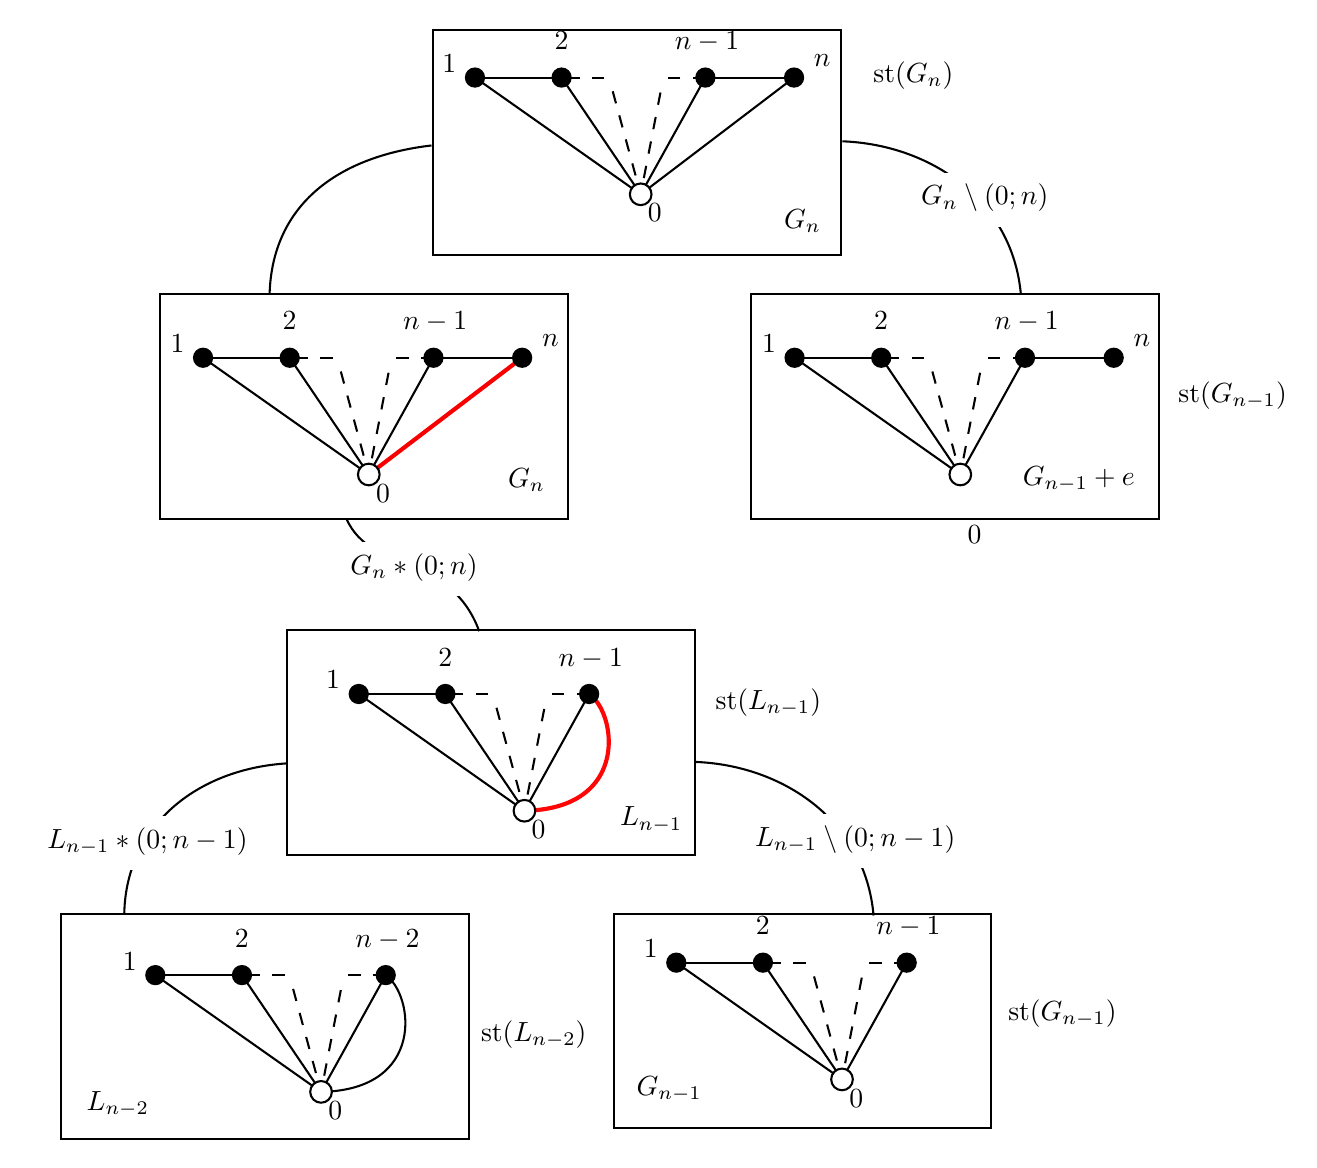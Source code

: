 
\tikzset{every picture/.style={line width=0.75pt}} %set default line width to 0.75pt        

\begin{tikzpicture}[x=0.75pt,y=0.75pt,yscale=-1,xscale=1]
%uncomment if require: \path (0,576); %set diagram left start at 0, and has height of 576

%Curve Lines [id:da8669354670236356] 
\draw [color={rgb, 255:red, 255; green, 6; blue, 6 }  ,draw opacity=1 ][line width=1.5]    (283.56,323.15) .. controls (288.81,326.79) and (292.92,335.95) .. (293.02,345.85) .. controls (293.18,361.45) and (283.4,378.87) .. (252.4,379.4) ;
%Straight Lines [id:da6666543921521102] 
\draw    (252.4,379.4) -- (172.56,323.15) ;
%Shape: Ellipse [id:dp564154374957009] 
\draw  [color={rgb, 255:red, 0; green, 0; blue, 0 }  ,draw opacity=1 ][fill={rgb, 255:red, 0; green, 0; blue, 0 }  ,fill opacity=1 ] (172.56,318.78) .. controls (174.98,318.78) and (176.93,320.73) .. (176.93,323.15) .. controls (176.93,325.56) and (174.98,327.52) .. (172.56,327.52) .. controls (170.15,327.52) and (168.19,325.56) .. (168.19,323.15) .. controls (168.19,320.73) and (170.15,318.78) .. (172.56,318.78) -- cycle ;
%Shape: Ellipse [id:dp28173511608179647] 
\draw  [color={rgb, 255:red, 0; green, 0; blue, 0 }  ,draw opacity=1 ][fill={rgb, 255:red, 0; green, 0; blue, 0 }  ,fill opacity=1 ] (214.3,318.78) .. controls (216.72,318.78) and (218.67,320.73) .. (218.67,323.15) .. controls (218.67,325.56) and (216.72,327.52) .. (214.3,327.52) .. controls (211.89,327.52) and (209.93,325.56) .. (209.93,323.15) .. controls (209.93,320.73) and (211.89,318.78) .. (214.3,318.78) -- cycle ;
%Shape: Ellipse [id:dp15676330790017] 
\draw  [color={rgb, 255:red, 0; green, 0; blue, 0 }  ,draw opacity=1 ][fill={rgb, 255:red, 0; green, 0; blue, 0 }  ,fill opacity=1 ] (283.56,318.78) .. controls (285.98,318.78) and (287.93,320.73) .. (287.93,323.15) .. controls (287.93,325.56) and (285.98,327.52) .. (283.56,327.52) .. controls (281.15,327.52) and (279.19,325.56) .. (279.19,323.15) .. controls (279.19,320.73) and (281.15,318.78) .. (283.56,318.78) -- cycle ;
%Straight Lines [id:da7830757686351593] 
\draw    (252.4,379.4) -- (214.3,323.15) ;
%Straight Lines [id:da7022320421293531] 
\draw    (252.4,379.4) -- (283.56,323.15) ;
%Straight Lines [id:da6914977779217648] 
\draw    (214.3,323.15) -- (172.56,323.15) ;
%Straight Lines [id:da7555192427993374] 
\draw  [dash pattern={on 4.5pt off 4.5pt}]  (283.56,323.15) -- (262.93,323.15) ;
%Straight Lines [id:da6208562769972856] 
\draw  [dash pattern={on 4.5pt off 4.5pt}]  (234.93,323.15) -- (214.3,323.15) ;
%Straight Lines [id:da5850017365910964] 
\draw  [dash pattern={on 4.5pt off 4.5pt}]  (238.93,329.78) -- (252.4,379.4) ;
%Straight Lines [id:da961024386011617] 
\draw  [dash pattern={on 4.5pt off 4.5pt}]  (261.93,330.37) -- (252.4,379.4) ;
%Shape: Ellipse [id:dp9334277572092093] 
\draw  [fill={rgb, 255:red, 255; green, 255; blue, 255 }  ,fill opacity=1 ] (252.4,384.62) .. controls (249.51,384.62) and (247.18,382.28) .. (247.18,379.4) .. controls (247.18,376.52) and (249.51,374.18) .. (252.4,374.18) .. controls (255.28,374.18) and (257.62,376.52) .. (257.62,379.4) .. controls (257.62,382.28) and (255.28,384.62) .. (252.4,384.62) -- cycle ;

%Straight Lines [id:da14260899954333728] 
\draw [color={rgb, 255:red, 249; green, 0; blue, 0 }  ,draw opacity=1 ][line width=1.5]    (177.4,217.4) -- (251.3,161.15) ;
%Straight Lines [id:da8447458130773842] 
\draw    (308.4,82.4) -- (228.56,26.15) ;
%Shape: Ellipse [id:dp5952065262195692] 
\draw  [color={rgb, 255:red, 0; green, 0; blue, 0 }  ,draw opacity=1 ][fill={rgb, 255:red, 0; green, 0; blue, 0 }  ,fill opacity=1 ] (228.56,21.78) .. controls (230.98,21.78) and (232.93,23.73) .. (232.93,26.15) .. controls (232.93,28.56) and (230.98,30.52) .. (228.56,30.52) .. controls (226.15,30.52) and (224.19,28.56) .. (224.19,26.15) .. controls (224.19,23.73) and (226.15,21.78) .. (228.56,21.78) -- cycle ;
%Shape: Ellipse [id:dp23892608406057647] 
\draw  [color={rgb, 255:red, 0; green, 0; blue, 0 }  ,draw opacity=1 ][fill={rgb, 255:red, 0; green, 0; blue, 0 }  ,fill opacity=1 ] (270.3,21.78) .. controls (272.72,21.78) and (274.67,23.73) .. (274.67,26.15) .. controls (274.67,28.56) and (272.72,30.52) .. (270.3,30.52) .. controls (267.89,30.52) and (265.93,28.56) .. (265.93,26.15) .. controls (265.93,23.73) and (267.89,21.78) .. (270.3,21.78) -- cycle ;
%Shape: Ellipse [id:dp38020466923796103] 
\draw  [color={rgb, 255:red, 0; green, 0; blue, 0 }  ,draw opacity=1 ][fill={rgb, 255:red, 0; green, 0; blue, 0 }  ,fill opacity=1 ] (339.56,21.78) .. controls (341.98,21.78) and (343.93,23.73) .. (343.93,26.15) .. controls (343.93,28.56) and (341.98,30.52) .. (339.56,30.52) .. controls (337.15,30.52) and (335.19,28.56) .. (335.19,26.15) .. controls (335.19,23.73) and (337.15,21.78) .. (339.56,21.78) -- cycle ;
%Shape: Ellipse [id:dp345256065933931] 
\draw  [color={rgb, 255:red, 0; green, 0; blue, 0 }  ,draw opacity=1 ][fill={rgb, 255:red, 0; green, 0; blue, 0 }  ,fill opacity=1 ] (382.3,21.78) .. controls (384.72,21.78) and (386.67,23.73) .. (386.67,26.15) .. controls (386.67,28.56) and (384.72,30.52) .. (382.3,30.52) .. controls (379.89,30.52) and (377.93,28.56) .. (377.93,26.15) .. controls (377.93,23.73) and (379.89,21.78) .. (382.3,21.78) -- cycle ;
%Straight Lines [id:da378811833300136] 
\draw    (308.4,82.4) -- (270.3,26.15) ;
%Straight Lines [id:da44739744148355] 
\draw    (308.4,82.4) -- (339.56,26.15) ;
%Straight Lines [id:da5688873578896141] 
\draw    (308.4,82.4) -- (382.3,26.15) ;
%Straight Lines [id:da2984456166655194] 
\draw    (270.3,26.15) -- (228.56,26.15) ;
%Straight Lines [id:da07190559895603865] 
\draw    (382.3,26.15) -- (339.56,26.15) ;
%Straight Lines [id:da56238686779793] 
\draw  [dash pattern={on 4.5pt off 4.5pt}]  (339.56,26.15) -- (318.93,26.15) ;
%Straight Lines [id:da09624617985604322] 
\draw  [dash pattern={on 4.5pt off 4.5pt}]  (290.93,26.15) -- (270.3,26.15) ;
%Straight Lines [id:da6699441197747775] 
\draw  [dash pattern={on 4.5pt off 4.5pt}]  (294.93,32.78) -- (308.4,82.4) ;
%Straight Lines [id:da696197553430709] 
\draw  [dash pattern={on 4.5pt off 4.5pt}]  (317.93,33.37) -- (308.4,82.4) ;
%Shape: Ellipse [id:dp9593514982880491] 
\draw  [fill={rgb, 255:red, 255; green, 255; blue, 255 }  ,fill opacity=1 ] (308.4,87.62) .. controls (305.51,87.62) and (303.18,85.28) .. (303.18,82.4) .. controls (303.18,79.52) and (305.51,77.18) .. (308.4,77.18) .. controls (311.28,77.18) and (313.62,79.52) .. (313.62,82.4) .. controls (313.62,85.28) and (311.28,87.62) .. (308.4,87.62) -- cycle ;
%Straight Lines [id:da2835215294748954] 
\draw    (177.4,217.4) -- (97.56,161.15) ;
%Shape: Ellipse [id:dp10023603626451405] 
\draw  [color={rgb, 255:red, 0; green, 0; blue, 0 }  ,draw opacity=1 ][fill={rgb, 255:red, 0; green, 0; blue, 0 }  ,fill opacity=1 ] (97.56,156.78) .. controls (99.98,156.78) and (101.93,158.73) .. (101.93,161.15) .. controls (101.93,163.56) and (99.98,165.52) .. (97.56,165.52) .. controls (95.15,165.52) and (93.19,163.56) .. (93.19,161.15) .. controls (93.19,158.73) and (95.15,156.78) .. (97.56,156.78) -- cycle ;
%Shape: Ellipse [id:dp2763142695210723] 
\draw  [color={rgb, 255:red, 0; green, 0; blue, 0 }  ,draw opacity=1 ][fill={rgb, 255:red, 0; green, 0; blue, 0 }  ,fill opacity=1 ] (139.3,156.78) .. controls (141.72,156.78) and (143.67,158.73) .. (143.67,161.15) .. controls (143.67,163.56) and (141.72,165.52) .. (139.3,165.52) .. controls (136.89,165.52) and (134.93,163.56) .. (134.93,161.15) .. controls (134.93,158.73) and (136.89,156.78) .. (139.3,156.78) -- cycle ;
%Shape: Ellipse [id:dp723931300581582] 
\draw  [color={rgb, 255:red, 0; green, 0; blue, 0 }  ,draw opacity=1 ][fill={rgb, 255:red, 0; green, 0; blue, 0 }  ,fill opacity=1 ] (208.56,156.78) .. controls (210.98,156.78) and (212.93,158.73) .. (212.93,161.15) .. controls (212.93,163.56) and (210.98,165.52) .. (208.56,165.52) .. controls (206.15,165.52) and (204.19,163.56) .. (204.19,161.15) .. controls (204.19,158.73) and (206.15,156.78) .. (208.56,156.78) -- cycle ;
%Shape: Ellipse [id:dp800919675687356] 
\draw  [color={rgb, 255:red, 0; green, 0; blue, 0 }  ,draw opacity=1 ][fill={rgb, 255:red, 0; green, 0; blue, 0 }  ,fill opacity=1 ] (251.3,156.78) .. controls (253.72,156.78) and (255.67,158.73) .. (255.67,161.15) .. controls (255.67,163.56) and (253.72,165.52) .. (251.3,165.52) .. controls (248.89,165.52) and (246.93,163.56) .. (246.93,161.15) .. controls (246.93,158.73) and (248.89,156.78) .. (251.3,156.78) -- cycle ;
%Straight Lines [id:da6286694801726476] 
\draw    (177.4,217.4) -- (139.3,161.15) ;
%Straight Lines [id:da48000527503790513] 
\draw    (177.4,217.4) -- (208.56,161.15) ;
%Straight Lines [id:da15296154902164072] 
\draw    (139.3,161.15) -- (97.56,161.15) ;
%Straight Lines [id:da46627085887301845] 
\draw    (251.3,161.15) -- (208.56,161.15) ;
%Straight Lines [id:da7261222496580892] 
\draw  [dash pattern={on 4.5pt off 4.5pt}]  (208.56,161.15) -- (187.93,161.15) ;
%Straight Lines [id:da1547696483908083] 
\draw  [dash pattern={on 4.5pt off 4.5pt}]  (159.93,161.15) -- (139.3,161.15) ;
%Straight Lines [id:da2943084040495776] 
\draw  [dash pattern={on 4.5pt off 4.5pt}]  (163.93,167.78) -- (177.4,217.4) ;
%Straight Lines [id:da6086097913882886] 
\draw  [dash pattern={on 4.5pt off 4.5pt}]  (186.93,168.37) -- (177.4,217.4) ;
%Shape: Ellipse [id:dp08570572986120073] 
\draw  [fill={rgb, 255:red, 255; green, 255; blue, 255 }  ,fill opacity=1 ] (177.4,222.62) .. controls (174.51,222.62) and (172.18,220.28) .. (172.18,217.4) .. controls (172.18,214.52) and (174.51,212.18) .. (177.4,212.18) .. controls (180.28,212.18) and (182.62,214.52) .. (182.62,217.4) .. controls (182.62,220.28) and (180.28,222.62) .. (177.4,222.62) -- cycle ;
%Straight Lines [id:da3970171529157698] 
\draw    (462.4,217.4) -- (382.56,161.15) ;
%Shape: Ellipse [id:dp7528752988577327] 
\draw  [color={rgb, 255:red, 0; green, 0; blue, 0 }  ,draw opacity=1 ][fill={rgb, 255:red, 0; green, 0; blue, 0 }  ,fill opacity=1 ] (382.56,156.78) .. controls (384.98,156.78) and (386.93,158.73) .. (386.93,161.15) .. controls (386.93,163.56) and (384.98,165.52) .. (382.56,165.52) .. controls (380.15,165.52) and (378.19,163.56) .. (378.19,161.15) .. controls (378.19,158.73) and (380.15,156.78) .. (382.56,156.78) -- cycle ;
%Shape: Ellipse [id:dp7358543991543025] 
\draw  [color={rgb, 255:red, 0; green, 0; blue, 0 }  ,draw opacity=1 ][fill={rgb, 255:red, 0; green, 0; blue, 0 }  ,fill opacity=1 ] (424.3,156.78) .. controls (426.72,156.78) and (428.67,158.73) .. (428.67,161.15) .. controls (428.67,163.56) and (426.72,165.52) .. (424.3,165.52) .. controls (421.89,165.52) and (419.93,163.56) .. (419.93,161.15) .. controls (419.93,158.73) and (421.89,156.78) .. (424.3,156.78) -- cycle ;
%Shape: Ellipse [id:dp02851587327396743] 
\draw  [color={rgb, 255:red, 0; green, 0; blue, 0 }  ,draw opacity=1 ][fill={rgb, 255:red, 0; green, 0; blue, 0 }  ,fill opacity=1 ] (493.56,156.78) .. controls (495.98,156.78) and (497.93,158.73) .. (497.93,161.15) .. controls (497.93,163.56) and (495.98,165.52) .. (493.56,165.52) .. controls (491.15,165.52) and (489.19,163.56) .. (489.19,161.15) .. controls (489.19,158.73) and (491.15,156.78) .. (493.56,156.78) -- cycle ;
%Shape: Ellipse [id:dp110994416882648] 
\draw  [color={rgb, 255:red, 0; green, 0; blue, 0 }  ,draw opacity=1 ][fill={rgb, 255:red, 0; green, 0; blue, 0 }  ,fill opacity=1 ] (536.3,156.78) .. controls (538.72,156.78) and (540.67,158.73) .. (540.67,161.15) .. controls (540.67,163.56) and (538.72,165.52) .. (536.3,165.52) .. controls (533.89,165.52) and (531.93,163.56) .. (531.93,161.15) .. controls (531.93,158.73) and (533.89,156.78) .. (536.3,156.78) -- cycle ;
%Straight Lines [id:da17727079534849288] 
\draw    (462.4,217.4) -- (424.3,161.15) ;
%Straight Lines [id:da743221588098796] 
\draw    (462.4,217.4) -- (493.56,161.15) ;
%Straight Lines [id:da3040405358034053] 
\draw    (424.3,161.15) -- (382.56,161.15) ;
%Straight Lines [id:da3417530827773887] 
\draw    (536.3,161.15) -- (493.56,161.15) ;
%Straight Lines [id:da7603981308671308] 
\draw  [dash pattern={on 4.5pt off 4.5pt}]  (493.56,161.15) -- (472.93,161.15) ;
%Straight Lines [id:da7916944471515179] 
\draw  [dash pattern={on 4.5pt off 4.5pt}]  (444.93,161.15) -- (424.3,161.15) ;
%Straight Lines [id:da7934938385867747] 
\draw  [dash pattern={on 4.5pt off 4.5pt}]  (448.93,167.78) -- (462.4,217.4) ;
%Straight Lines [id:da7590778786051848] 
\draw  [dash pattern={on 4.5pt off 4.5pt}]  (471.93,168.37) -- (462.4,217.4) ;
%Shape: Ellipse [id:dp7843154378795492] 
\draw  [fill={rgb, 255:red, 255; green, 255; blue, 255 }  ,fill opacity=1 ] (462.4,222.62) .. controls (459.51,222.62) and (457.18,220.28) .. (457.18,217.4) .. controls (457.18,214.52) and (459.51,212.18) .. (462.4,212.18) .. controls (465.28,212.18) and (467.62,214.52) .. (467.62,217.4) .. controls (467.62,220.28) and (465.28,222.62) .. (462.4,222.62) -- cycle ;
%Straight Lines [id:da14782273736449425] 
\draw    (405.4,508.84) -- (325.56,452.59) ;
%Shape: Ellipse [id:dp8696863290286254] 
\draw  [color={rgb, 255:red, 0; green, 0; blue, 0 }  ,draw opacity=1 ][fill={rgb, 255:red, 0; green, 0; blue, 0 }  ,fill opacity=1 ] (325.56,448.22) .. controls (327.98,448.22) and (329.93,450.18) .. (329.93,452.59) .. controls (329.93,455) and (327.98,456.96) .. (325.56,456.96) .. controls (323.15,456.96) and (321.19,455) .. (321.19,452.59) .. controls (321.19,450.18) and (323.15,448.22) .. (325.56,448.22) -- cycle ;
%Shape: Ellipse [id:dp6878457420437165] 
\draw  [color={rgb, 255:red, 0; green, 0; blue, 0 }  ,draw opacity=1 ][fill={rgb, 255:red, 0; green, 0; blue, 0 }  ,fill opacity=1 ] (367.3,448.22) .. controls (369.72,448.22) and (371.67,450.18) .. (371.67,452.59) .. controls (371.67,455) and (369.72,456.96) .. (367.3,456.96) .. controls (364.89,456.96) and (362.93,455) .. (362.93,452.59) .. controls (362.93,450.18) and (364.89,448.22) .. (367.3,448.22) -- cycle ;
%Shape: Ellipse [id:dp8915203262876159] 
\draw  [color={rgb, 255:red, 0; green, 0; blue, 0 }  ,draw opacity=1 ][fill={rgb, 255:red, 0; green, 0; blue, 0 }  ,fill opacity=1 ] (436.56,448.22) .. controls (438.98,448.22) and (440.93,450.18) .. (440.93,452.59) .. controls (440.93,455) and (438.98,456.96) .. (436.56,456.96) .. controls (434.15,456.96) and (432.19,455) .. (432.19,452.59) .. controls (432.19,450.18) and (434.15,448.22) .. (436.56,448.22) -- cycle ;
%Straight Lines [id:da7622262942848899] 
\draw    (405.4,508.84) -- (367.3,452.59) ;
%Straight Lines [id:da5985246590045461] 
\draw    (405.4,508.84) -- (436.56,452.59) ;
%Straight Lines [id:da342986828568395] 
\draw    (367.3,452.59) -- (325.56,452.59) ;
%Straight Lines [id:da824449553144079] 
\draw  [dash pattern={on 4.5pt off 4.5pt}]  (436.56,452.59) -- (415.93,452.59) ;
%Straight Lines [id:da6858719789157712] 
\draw  [dash pattern={on 4.5pt off 4.5pt}]  (387.93,452.59) -- (367.3,452.59) ;
%Straight Lines [id:da9019542459794339] 
\draw  [dash pattern={on 4.5pt off 4.5pt}]  (391.93,459.22) -- (405.4,508.84) ;
%Straight Lines [id:da9138849529104975] 
\draw  [dash pattern={on 4.5pt off 4.5pt}]  (414.93,459.81) -- (405.4,508.84) ;
%Shape: Ellipse [id:dp4969774129693576] 
\draw  [fill={rgb, 255:red, 255; green, 255; blue, 255 }  ,fill opacity=1 ] (405.4,514.07) .. controls (402.51,514.07) and (400.18,511.73) .. (400.18,508.84) .. controls (400.18,505.96) and (402.51,503.62) .. (405.4,503.62) .. controls (408.28,503.62) and (410.62,505.96) .. (410.62,508.84) .. controls (410.62,511.73) and (408.28,514.07) .. (405.4,514.07) -- cycle ;
%Straight Lines [id:da7214368164497735] 
\draw    (154.4,514.84) -- (74.56,458.59) ;
%Shape: Ellipse [id:dp43142021126359764] 
\draw  [color={rgb, 255:red, 0; green, 0; blue, 0 }  ,draw opacity=1 ][fill={rgb, 255:red, 0; green, 0; blue, 0 }  ,fill opacity=1 ] (74.56,454.22) .. controls (76.98,454.22) and (78.93,456.18) .. (78.93,458.59) .. controls (78.93,461) and (76.98,462.96) .. (74.56,462.96) .. controls (72.15,462.96) and (70.19,461) .. (70.19,458.59) .. controls (70.19,456.18) and (72.15,454.22) .. (74.56,454.22) -- cycle ;
%Shape: Ellipse [id:dp24255608434367515] 
\draw  [color={rgb, 255:red, 0; green, 0; blue, 0 }  ,draw opacity=1 ][fill={rgb, 255:red, 0; green, 0; blue, 0 }  ,fill opacity=1 ] (116.3,454.22) .. controls (118.72,454.22) and (120.67,456.18) .. (120.67,458.59) .. controls (120.67,461) and (118.72,462.96) .. (116.3,462.96) .. controls (113.89,462.96) and (111.93,461) .. (111.93,458.59) .. controls (111.93,456.18) and (113.89,454.22) .. (116.3,454.22) -- cycle ;
%Shape: Ellipse [id:dp9228992146283765] 
\draw  [color={rgb, 255:red, 0; green, 0; blue, 0 }  ,draw opacity=1 ][fill={rgb, 255:red, 0; green, 0; blue, 0 }  ,fill opacity=1 ] (185.56,454.22) .. controls (187.98,454.22) and (189.93,456.18) .. (189.93,458.59) .. controls (189.93,461) and (187.98,462.96) .. (185.56,462.96) .. controls (183.15,462.96) and (181.19,461) .. (181.19,458.59) .. controls (181.19,456.18) and (183.15,454.22) .. (185.56,454.22) -- cycle ;
%Straight Lines [id:da6718724340399069] 
\draw    (154.4,514.84) -- (116.3,458.59) ;
%Straight Lines [id:da14058058162117026] 
\draw    (154.4,514.84) -- (185.56,458.59) ;
%Straight Lines [id:da3081867428988241] 
\draw    (116.3,458.59) -- (74.56,458.59) ;
%Straight Lines [id:da39614129459726954] 
\draw  [dash pattern={on 4.5pt off 4.5pt}]  (185.56,458.59) -- (164.93,458.59) ;
%Straight Lines [id:da2017021291794836] 
\draw  [dash pattern={on 4.5pt off 4.5pt}]  (136.93,458.59) -- (116.3,458.59) ;
%Straight Lines [id:da06669715412226473] 
\draw  [dash pattern={on 4.5pt off 4.5pt}]  (140.93,465.22) -- (154.4,514.84) ;
%Straight Lines [id:da410078440929563] 
\draw  [dash pattern={on 4.5pt off 4.5pt}]  (163.93,465.81) -- (154.4,514.84) ;
%Curve Lines [id:da5516235776576159] 
\draw    (185.56,458.59) .. controls (199.07,467.98) and (205.07,513.98) .. (154.4,514.84) ;
%Shape: Ellipse [id:dp14242848834617106] 
\draw  [fill={rgb, 255:red, 255; green, 255; blue, 255 }  ,fill opacity=1 ] (154.4,520.07) .. controls (151.51,520.07) and (149.18,517.73) .. (149.18,514.84) .. controls (149.18,511.96) and (151.51,509.62) .. (154.4,509.62) .. controls (157.28,509.62) and (159.62,511.96) .. (159.62,514.84) .. controls (159.62,517.73) and (157.28,520.07) .. (154.4,520.07) -- cycle ;
%Shape: Rectangle [id:dp1707217115812769] 
\draw   (138,292.27) -- (334.6,292.27) -- (334.6,400.67) -- (138,400.67) -- cycle ;
%Shape: Rectangle [id:dp24558854647552764] 
\draw   (29,429.27) -- (225.6,429.27) -- (225.6,537.67) -- (29,537.67) -- cycle ;
%Shape: Rectangle [id:dp6387821772257696] 
\draw   (295.55,429.02) -- (477.15,429.02) -- (477.15,532.42) -- (295.55,532.42) -- cycle ;
%Shape: Rectangle [id:dp047723984959356924] 
\draw   (77,130.27) -- (273.6,130.27) -- (273.6,238.67) -- (77,238.67) -- cycle ;
%Shape: Rectangle [id:dp6468487379349952] 
\draw   (208.37,3.39) -- (404.97,3.39) -- (404.97,111.79) -- (208.37,111.79) -- cycle ;
%Shape: Rectangle [id:dp7035594567412007] 
\draw   (361.37,130.39) -- (557.97,130.39) -- (557.97,238.79) -- (361.37,238.79) -- cycle ;
%Curve Lines [id:da7168446028936191] 
\draw    (405.6,56.87) .. controls (447.6,58.4) and (487.6,84.87) .. (491.6,130.87) ;
%Curve Lines [id:da02772240027561934] 
\draw    (129.6,130.87) .. controls (130.6,88.87) and (160.6,64.4) .. (207.6,58.87) ;
%Curve Lines [id:da8423492193623472] 
\draw    (230.6,292.87) .. controls (216.6,254.87) and (178.6,265.67) .. (166.6,238.67) ;
%Curve Lines [id:da7520939976675902] 
\draw    (59.6,428.6) .. controls (60.6,386.6) and (94.6,359.4) .. (137.6,356.6) ;
%Curve Lines [id:da23155203670544533] 
\draw    (334.6,355.87) .. controls (376.6,357.4) and (416.6,383.87) .. (420.6,429.87) ;

% Text Node
\draw (310.4,85.62) node [anchor=north west][inner sep=0.75pt]   [align=left] {$\displaystyle 0$};
% Text Node
\draw (211.4,13.62) node [anchor=north west][inner sep=0.75pt]   [align=left] {$\displaystyle 1$};
% Text Node
\draw (390.4,13.62) node [anchor=north west][inner sep=0.75pt]   [align=left] {$\displaystyle n$};
% Text Node
\draw (265.4,2.62) node [anchor=north west][inner sep=0.75pt]   [align=left] {$\displaystyle 2$};
% Text Node
\draw (323.4,2.62) node [anchor=north west][inner sep=0.75pt]   [align=left] {$\displaystyle n-1$};
% Text Node
\draw (179.4,220.62) node [anchor=north west][inner sep=0.75pt]   [align=left] {$\displaystyle 0$};
% Text Node
\draw (80.4,148.62) node [anchor=north west][inner sep=0.75pt]   [align=left] {$\displaystyle 1$};
% Text Node
\draw (259.4,148.62) node [anchor=north west][inner sep=0.75pt]   [align=left] {$\displaystyle n$};
% Text Node
\draw (134.4,137.62) node [anchor=north west][inner sep=0.75pt]   [align=left] {$\displaystyle 2$};
% Text Node
\draw (192.4,137.62) node [anchor=north west][inner sep=0.75pt]   [align=left] {$\displaystyle n-1$};
% Text Node
\draw (464.4,240.62) node [anchor=north west][inner sep=0.75pt]   [align=left] {$\displaystyle 0$};
% Text Node
\draw (365.4,148.62) node [anchor=north west][inner sep=0.75pt]   [align=left] {$\displaystyle 1$};
% Text Node
\draw (544.4,148.62) node [anchor=north west][inner sep=0.75pt]   [align=left] {$\displaystyle n$};
% Text Node
\draw (419.4,137.62) node [anchor=north west][inner sep=0.75pt]   [align=left] {$\displaystyle 2$};
% Text Node
\draw (477.4,137.62) node [anchor=north west][inner sep=0.75pt]   [align=left] {$\displaystyle n-1$};
% Text Node
\draw (407.4,512.07) node [anchor=north west][inner sep=0.75pt]   [align=left] {$\displaystyle 0$};
% Text Node
\draw (308.4,440.07) node [anchor=north west][inner sep=0.75pt]   [align=left] {$\displaystyle 1$};
% Text Node
\draw (362.4,429.07) node [anchor=north west][inner sep=0.75pt]   [align=left] {$\displaystyle 2$};
% Text Node
\draw (420.4,429.07) node [anchor=north west][inner sep=0.75pt]   [align=left] {$\displaystyle n-1$};
% Text Node
\draw (156.4,518.07) node [anchor=north west][inner sep=0.75pt]   [align=left] {$\displaystyle 0$};
% Text Node
\draw (57.4,446.07) node [anchor=north west][inner sep=0.75pt]   [align=left] {$\displaystyle 1$};
% Text Node
\draw (111.4,435.07) node [anchor=north west][inner sep=0.75pt]   [align=left] {$\displaystyle 2$};
% Text Node
\draw (169.4,435.07) node [anchor=north west][inner sep=0.75pt]   [align=left] {$\displaystyle n-2$};
% Text Node
\draw (254.4,382.62) node [anchor=north west][inner sep=0.75pt]   [align=left] {$\displaystyle 0$};
% Text Node
\draw (155.4,310.62) node [anchor=north west][inner sep=0.75pt]   [align=left] {$\displaystyle 1$};
% Text Node
\draw (209.4,299.62) node [anchor=north west][inner sep=0.75pt]   [align=left] {$\displaystyle 2$};
% Text Node
\draw (267.4,299.62) node [anchor=north west][inner sep=0.75pt]   [align=left] {$\displaystyle n-1$};
% Text Node
\draw (491,212.07) node [anchor=north west][inner sep=0.75pt]   [align=left] {$\displaystyle G_{n-1} +e$};
% Text Node
\draw (376,88.07) node [anchor=north west][inner sep=0.75pt]   [align=left] {$\displaystyle G_{n}$};
% Text Node
\draw (297,376.07) node [anchor=north west][inner sep=0.75pt]   [align=left] {$\displaystyle L_{n-1}$};
% Text Node
\draw (305,506.07) node [anchor=north west][inner sep=0.75pt]   [align=left] {$\displaystyle G_{n-1}$};
% Text Node
\draw (40,513.07) node [anchor=north west][inner sep=0.75pt]   [align=left] {$\displaystyle L_{n-2}$};
% Text Node
\draw (243,213.07) node [anchor=north west][inner sep=0.75pt]   [align=left] {$\displaystyle G_{n}$};
% Text Node
\draw (419,17.2) node [anchor=north west][inner sep=0.75pt]   [align=left] {$\displaystyle \mathrm{st}( G_{n})$};
% Text Node
\draw (566,171) node [anchor=north west][inner sep=0.75pt]   [align=left] {$\displaystyle \mathrm{st}( G_{n-1})$};
% Text Node
\draw (343,319) node [anchor=north west][inner sep=0.75pt]   [align=left] {$\displaystyle \mathrm{st}( L_{n-1})$};
% Text Node
\draw (484,469) node [anchor=north west][inner sep=0.75pt]   [align=left] {$\displaystyle \mathrm{st}( G_{n-1})$};
% Text Node
\draw (230,479) node [anchor=north west][inner sep=0.75pt]   [align=left] {$\displaystyle \mathrm{st}( L_{n-2})$};
% Text Node
\draw  [draw opacity=0][fill={rgb, 255:red, 255; green, 255; blue, 255 }  ,fill opacity=1 ]  (164,250) -- (242,250) -- (242,276) -- (164,276) -- cycle  ;
\draw (167,254) node [anchor=north west][inner sep=0.75pt]   [align=left] {$\displaystyle G_{n} \ast ( 0;n)$};
% Text Node
\draw  [draw opacity=0][fill={rgb, 255:red, 255; green, 255; blue, 255 }  ,fill opacity=1 ]  (359,381) -- (474,381) -- (474,407) -- (359,407) -- cycle  ;
\draw (362,385) node [anchor=north west][inner sep=0.75pt]   [align=left] {$\displaystyle L_{n-1} \setminus ( 0;n-1)$};
% Text Node
\draw  [draw opacity=0][fill={rgb, 255:red, 255; green, 255; blue, 255 }  ,fill opacity=1 ]  (18,382) -- (132,382) -- (132,408) -- (18,408) -- cycle  ;
\draw (21,386) node [anchor=north west][inner sep=0.75pt]   [align=left] {$\displaystyle L_{n-1} \ast ( 0;n-1)$};
% Text Node
\draw  [draw opacity=0][fill={rgb, 255:red, 255; green, 255; blue, 255 }  ,fill opacity=1 ]  (439,72) -- (518,72) -- (518,98) -- (439,98) -- cycle  ;
\draw (442,76) node [anchor=north west][inner sep=0.75pt]   [align=left] {$\displaystyle G_{n} \setminus ( 0;n)$};
\end{tikzpicture}